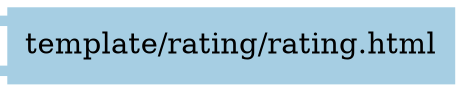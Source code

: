 digraph dependencies {
  node[shape="component",style="filled",colorscheme=paired12]


    node[shape="component"]
    "template/rating/rating.html"[label="template/rating/rating.html", color=1]

    


    node[shape="ellipse"]
    


    

    

    

    node[shape="cds"]
    

    









    node[shape="ellipse",style="filled", color=9]
    

    


    

    

    

    


}
